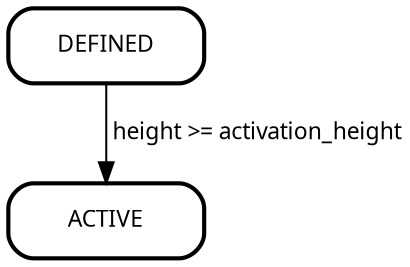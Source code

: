 digraph {
  rankdir=TD;

  node [fontname="lmtt", fontsize=11, fixedsize=true, width=1.3, shape=box, style="rounded,bold"];
  edge [fontname="lmtt", fontsize=11];

  edge [weight = 100];
  "DEFINED" -> "ACTIVE" [label=" height >= activation_height"];

  "ACTIVE";
}

